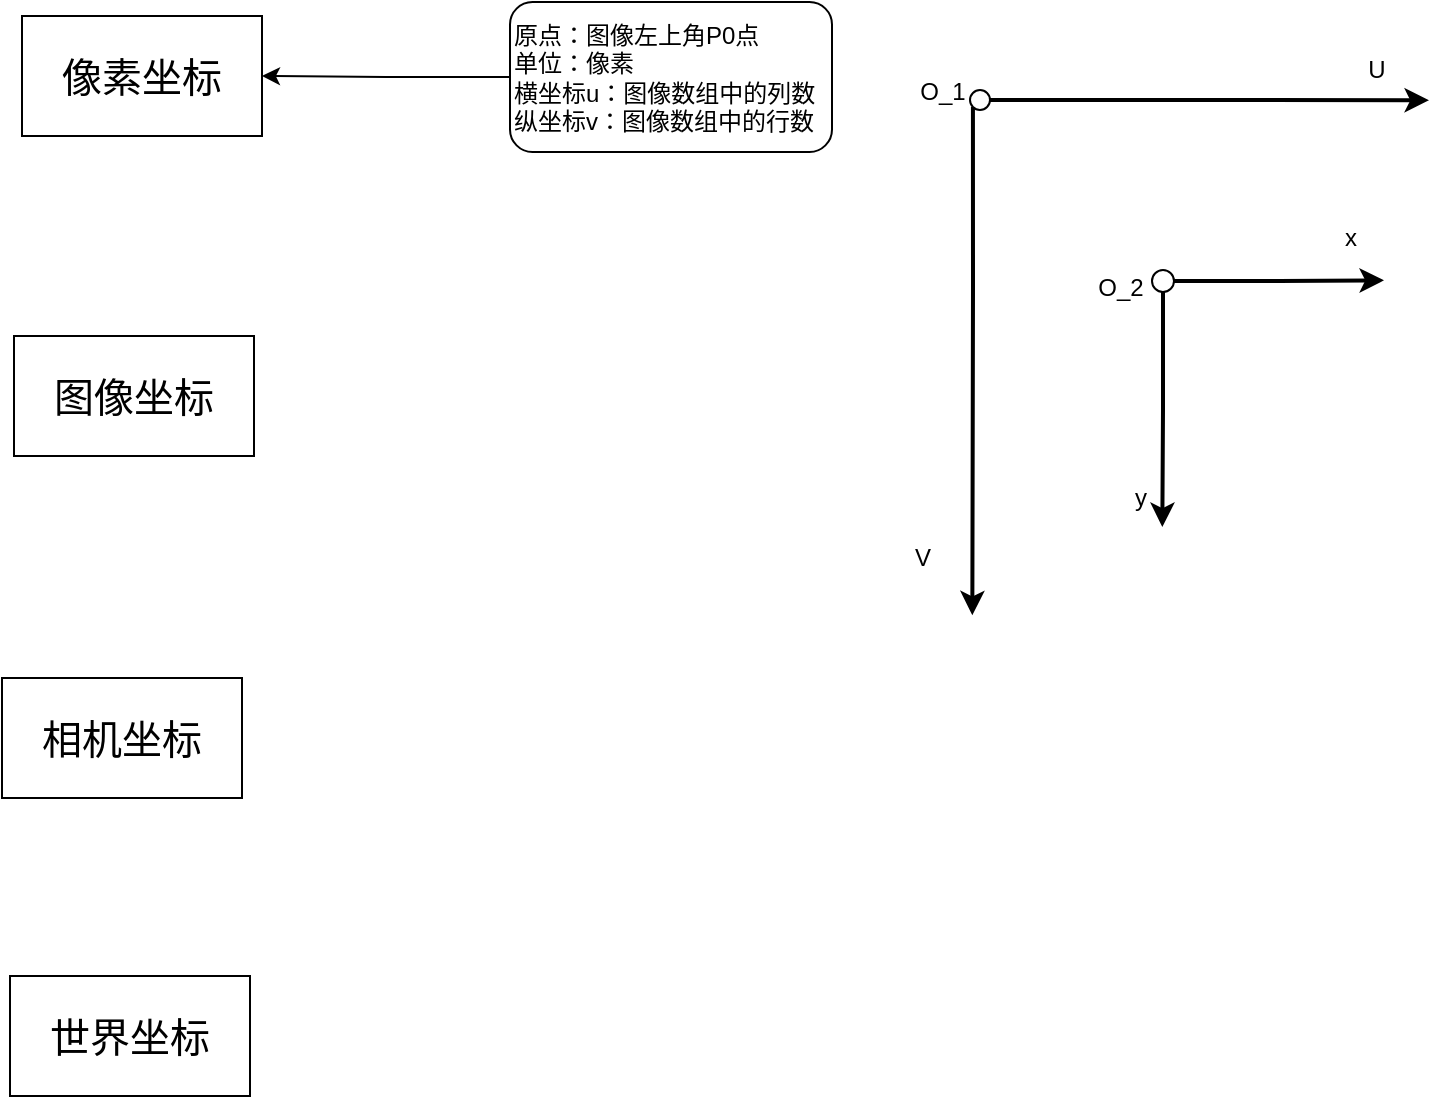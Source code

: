 <mxfile version="15.2.9" type="github">
  <diagram id="RGWBfU-PO1K_eORvRJbW" name="Page-1">
    <mxGraphModel dx="823" dy="632" grid="0" gridSize="10" guides="1" tooltips="1" connect="1" arrows="1" fold="1" page="1" pageScale="1" pageWidth="827" pageHeight="1169" math="0" shadow="0">
      <root>
        <mxCell id="0" />
        <mxCell id="1" parent="0" />
        <mxCell id="ittZsM3rqx42YdA5RkF8-1" value="&lt;font style=&quot;font-size: 20px&quot;&gt;图像坐标&lt;br&gt;&lt;/font&gt;" style="rounded=0;whiteSpace=wrap;html=1;" vertex="1" parent="1">
          <mxGeometry x="67" y="260" width="120" height="60" as="geometry" />
        </mxCell>
        <mxCell id="ittZsM3rqx42YdA5RkF8-2" value="&lt;font style=&quot;font-size: 20px&quot;&gt;相机坐标&lt;br&gt;&lt;/font&gt;" style="rounded=0;whiteSpace=wrap;html=1;" vertex="1" parent="1">
          <mxGeometry x="61" y="431" width="120" height="60" as="geometry" />
        </mxCell>
        <mxCell id="ittZsM3rqx42YdA5RkF8-3" value="&lt;font style=&quot;font-size: 20px&quot;&gt;像素坐标&lt;br&gt;&lt;/font&gt;" style="rounded=0;whiteSpace=wrap;html=1;" vertex="1" parent="1">
          <mxGeometry x="71" y="100" width="120" height="60" as="geometry" />
        </mxCell>
        <mxCell id="ittZsM3rqx42YdA5RkF8-4" value="&lt;font style=&quot;font-size: 20px&quot;&gt;世界坐标&lt;br&gt;&lt;/font&gt;" style="rounded=0;whiteSpace=wrap;html=1;" vertex="1" parent="1">
          <mxGeometry x="65" y="580" width="120" height="60" as="geometry" />
        </mxCell>
        <mxCell id="ittZsM3rqx42YdA5RkF8-6" style="edgeStyle=orthogonalEdgeStyle;rounded=0;orthogonalLoop=1;jettySize=auto;html=1;exitX=0;exitY=0.5;exitDx=0;exitDy=0;entryX=1;entryY=0.5;entryDx=0;entryDy=0;" edge="1" parent="1" source="ittZsM3rqx42YdA5RkF8-5" target="ittZsM3rqx42YdA5RkF8-3">
          <mxGeometry relative="1" as="geometry" />
        </mxCell>
        <mxCell id="ittZsM3rqx42YdA5RkF8-5" value="&lt;div align=&quot;justify&quot;&gt;原点：图像左上角P0点&amp;nbsp;&lt;br&gt; 单位：像素&amp;nbsp;&lt;br&gt; 横坐标u：图像数组中的列数&amp;nbsp;&lt;br&gt; 纵坐标v：图像数组中的行数&lt;/div&gt;" style="rounded=1;whiteSpace=wrap;html=1;align=left;" vertex="1" parent="1">
          <mxGeometry x="315" y="93" width="161" height="75" as="geometry" />
        </mxCell>
        <mxCell id="ittZsM3rqx42YdA5RkF8-13" style="edgeStyle=orthogonalEdgeStyle;rounded=0;orthogonalLoop=1;jettySize=auto;html=1;exitX=1;exitY=0.5;exitDx=0;exitDy=0;strokeWidth=2;" edge="1" parent="1" source="ittZsM3rqx42YdA5RkF8-11">
          <mxGeometry relative="1" as="geometry">
            <mxPoint x="774.5" y="142.167" as="targetPoint" />
          </mxGeometry>
        </mxCell>
        <mxCell id="ittZsM3rqx42YdA5RkF8-14" style="edgeStyle=orthogonalEdgeStyle;rounded=0;orthogonalLoop=1;jettySize=auto;html=1;exitX=0;exitY=1;exitDx=0;exitDy=0;strokeWidth=2;" edge="1" parent="1" source="ittZsM3rqx42YdA5RkF8-11">
          <mxGeometry relative="1" as="geometry">
            <mxPoint x="546.167" y="399.667" as="targetPoint" />
            <Array as="points">
              <mxPoint x="547" y="236" />
              <mxPoint x="546" y="236" />
            </Array>
          </mxGeometry>
        </mxCell>
        <mxCell id="ittZsM3rqx42YdA5RkF8-11" value="" style="ellipse;whiteSpace=wrap;html=1;aspect=fixed;" vertex="1" parent="1">
          <mxGeometry x="545" y="137" width="10" height="10" as="geometry" />
        </mxCell>
        <mxCell id="ittZsM3rqx42YdA5RkF8-15" value="U" style="text;html=1;align=center;verticalAlign=middle;resizable=0;points=[];autosize=1;strokeColor=none;fillColor=none;" vertex="1" parent="1">
          <mxGeometry x="738" y="118" width="19" height="18" as="geometry" />
        </mxCell>
        <mxCell id="ittZsM3rqx42YdA5RkF8-16" value="V" style="text;html=1;align=center;verticalAlign=middle;resizable=0;points=[];autosize=1;strokeColor=none;fillColor=none;" vertex="1" parent="1">
          <mxGeometry x="512" y="362" width="17" height="18" as="geometry" />
        </mxCell>
        <mxCell id="ittZsM3rqx42YdA5RkF8-17" value="O_1" style="text;html=1;align=center;verticalAlign=middle;resizable=0;points=[];autosize=1;strokeColor=none;fillColor=none;" vertex="1" parent="1">
          <mxGeometry x="515" y="129" width="32" height="18" as="geometry" />
        </mxCell>
        <mxCell id="ittZsM3rqx42YdA5RkF8-24" style="edgeStyle=orthogonalEdgeStyle;rounded=0;orthogonalLoop=1;jettySize=auto;html=1;exitX=1;exitY=0.5;exitDx=0;exitDy=0;strokeWidth=2;" edge="1" parent="1" source="ittZsM3rqx42YdA5RkF8-22">
          <mxGeometry relative="1" as="geometry">
            <mxPoint x="752" y="232.167" as="targetPoint" />
          </mxGeometry>
        </mxCell>
        <mxCell id="ittZsM3rqx42YdA5RkF8-25" style="edgeStyle=orthogonalEdgeStyle;rounded=0;orthogonalLoop=1;jettySize=auto;html=1;exitX=0.5;exitY=1;exitDx=0;exitDy=0;strokeWidth=2;" edge="1" parent="1" source="ittZsM3rqx42YdA5RkF8-22">
          <mxGeometry relative="1" as="geometry">
            <mxPoint x="641.167" y="355.5" as="targetPoint" />
          </mxGeometry>
        </mxCell>
        <mxCell id="ittZsM3rqx42YdA5RkF8-22" value="" style="ellipse;whiteSpace=wrap;html=1;aspect=fixed;" vertex="1" parent="1">
          <mxGeometry x="636" y="227" width="11" height="11" as="geometry" />
        </mxCell>
        <mxCell id="ittZsM3rqx42YdA5RkF8-26" value="x" style="text;html=1;align=center;verticalAlign=middle;resizable=0;points=[];autosize=1;strokeColor=none;fillColor=none;" vertex="1" parent="1">
          <mxGeometry x="727" y="202" width="16" height="18" as="geometry" />
        </mxCell>
        <mxCell id="ittZsM3rqx42YdA5RkF8-27" value="y" style="text;html=1;align=center;verticalAlign=middle;resizable=0;points=[];autosize=1;strokeColor=none;fillColor=none;" vertex="1" parent="1">
          <mxGeometry x="622" y="332" width="16" height="18" as="geometry" />
        </mxCell>
        <mxCell id="ittZsM3rqx42YdA5RkF8-28" value="&lt;div&gt;O_2&lt;/div&gt;" style="text;html=1;align=center;verticalAlign=middle;resizable=0;points=[];autosize=1;strokeColor=none;fillColor=none;" vertex="1" parent="1">
          <mxGeometry x="604" y="227" width="32" height="18" as="geometry" />
        </mxCell>
      </root>
    </mxGraphModel>
  </diagram>
</mxfile>
